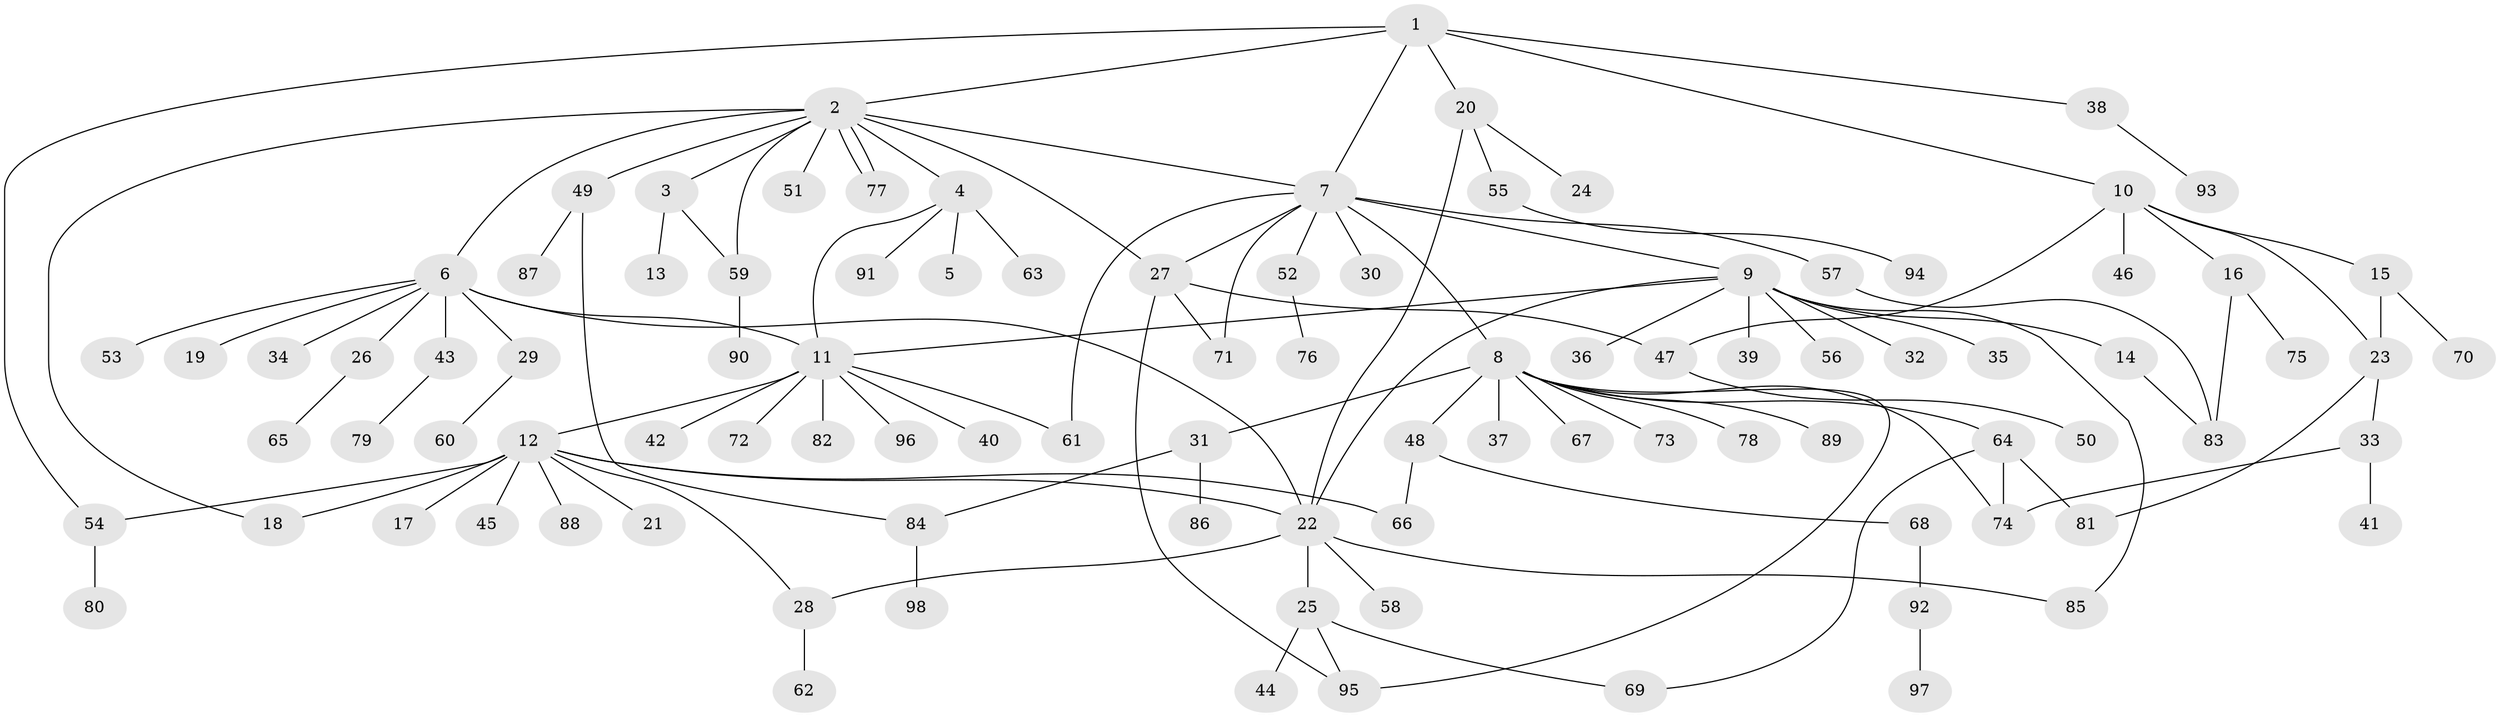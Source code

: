 // Generated by graph-tools (version 1.1) at 2025/35/03/09/25 02:35:46]
// undirected, 98 vertices, 124 edges
graph export_dot {
graph [start="1"]
  node [color=gray90,style=filled];
  1;
  2;
  3;
  4;
  5;
  6;
  7;
  8;
  9;
  10;
  11;
  12;
  13;
  14;
  15;
  16;
  17;
  18;
  19;
  20;
  21;
  22;
  23;
  24;
  25;
  26;
  27;
  28;
  29;
  30;
  31;
  32;
  33;
  34;
  35;
  36;
  37;
  38;
  39;
  40;
  41;
  42;
  43;
  44;
  45;
  46;
  47;
  48;
  49;
  50;
  51;
  52;
  53;
  54;
  55;
  56;
  57;
  58;
  59;
  60;
  61;
  62;
  63;
  64;
  65;
  66;
  67;
  68;
  69;
  70;
  71;
  72;
  73;
  74;
  75;
  76;
  77;
  78;
  79;
  80;
  81;
  82;
  83;
  84;
  85;
  86;
  87;
  88;
  89;
  90;
  91;
  92;
  93;
  94;
  95;
  96;
  97;
  98;
  1 -- 2;
  1 -- 7;
  1 -- 10;
  1 -- 20;
  1 -- 38;
  1 -- 54;
  2 -- 3;
  2 -- 4;
  2 -- 6;
  2 -- 7;
  2 -- 18;
  2 -- 27;
  2 -- 49;
  2 -- 51;
  2 -- 59;
  2 -- 77;
  2 -- 77;
  3 -- 13;
  3 -- 59;
  4 -- 5;
  4 -- 11;
  4 -- 63;
  4 -- 91;
  6 -- 11;
  6 -- 19;
  6 -- 22;
  6 -- 26;
  6 -- 29;
  6 -- 34;
  6 -- 43;
  6 -- 53;
  7 -- 8;
  7 -- 9;
  7 -- 27;
  7 -- 30;
  7 -- 52;
  7 -- 57;
  7 -- 61;
  7 -- 71;
  8 -- 31;
  8 -- 37;
  8 -- 48;
  8 -- 64;
  8 -- 67;
  8 -- 73;
  8 -- 74;
  8 -- 78;
  8 -- 89;
  8 -- 95;
  9 -- 11;
  9 -- 14;
  9 -- 22;
  9 -- 32;
  9 -- 35;
  9 -- 36;
  9 -- 39;
  9 -- 56;
  9 -- 85;
  10 -- 15;
  10 -- 16;
  10 -- 23;
  10 -- 46;
  10 -- 47;
  11 -- 12;
  11 -- 40;
  11 -- 42;
  11 -- 61;
  11 -- 72;
  11 -- 82;
  11 -- 96;
  12 -- 17;
  12 -- 18;
  12 -- 21;
  12 -- 22;
  12 -- 28;
  12 -- 45;
  12 -- 54;
  12 -- 66;
  12 -- 88;
  14 -- 83;
  15 -- 23;
  15 -- 70;
  16 -- 75;
  16 -- 83;
  20 -- 22;
  20 -- 24;
  20 -- 55;
  22 -- 25;
  22 -- 28;
  22 -- 58;
  22 -- 85;
  23 -- 33;
  23 -- 81;
  25 -- 44;
  25 -- 69;
  25 -- 95;
  26 -- 65;
  27 -- 47;
  27 -- 71;
  27 -- 95;
  28 -- 62;
  29 -- 60;
  31 -- 84;
  31 -- 86;
  33 -- 41;
  33 -- 74;
  38 -- 93;
  43 -- 79;
  47 -- 50;
  48 -- 66;
  48 -- 68;
  49 -- 84;
  49 -- 87;
  52 -- 76;
  54 -- 80;
  55 -- 94;
  57 -- 83;
  59 -- 90;
  64 -- 69;
  64 -- 74;
  64 -- 81;
  68 -- 92;
  84 -- 98;
  92 -- 97;
}
